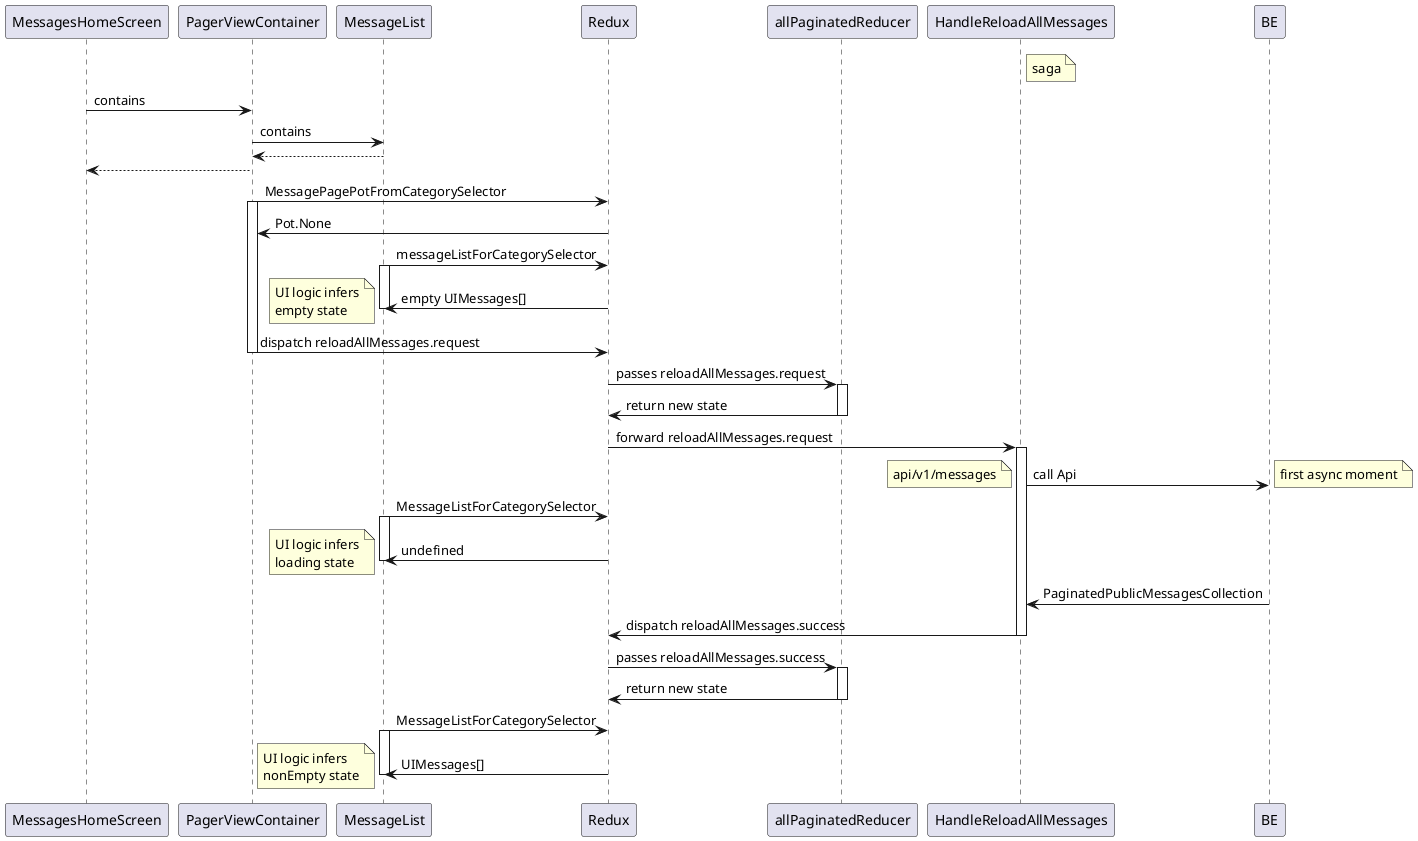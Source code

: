@startuml name ViewMessageList-ioApp
participant MessagesHomeScreen
participant PagerViewContainer
participant MessageList
participant Redux
participant allPaginatedReducer
participant HandleReloadAllMessages
note right of HandleReloadAllMessages
 saga
end note
MessagesHomeScreen -> PagerViewContainer : contains
PagerViewContainer -> MessageList : contains
return
PagerViewContainer-->  MessagesHomeScreen
  PagerViewContainer ->  Redux  : MessagePagePotFromCategorySelector
  activate PagerViewContainer
  Redux -> PagerViewContainer  : Pot.None
    MessageList -> Redux : messageListForCategorySelector
    activate MessageList
    Redux -> MessageList : empty UIMessages[]
    note left
 UI logic infers
 empty state
end note
  deactivate MessageList
  PagerViewContainer -> Redux : dispatch reloadAllMessages.request
deactivate PagerViewContainer
Redux -> allPaginatedReducer ++ : passes reloadAllMessages.request
allPaginatedReducer -> Redux --: return new state
Redux -> HandleReloadAllMessages ++ :  forward reloadAllMessages.request
HandleReloadAllMessages  -> BE : call Api
note left: api/v1/messages
note right: first async moment
MessageList -> Redux : MessageListForCategorySelector
activate MessageList
Redux -> MessageList : undefined
note left
 UI logic infers
 loading state
end note
deactivate MessageList
BE ->HandleReloadAllMessages  : PaginatedPublicMessagesCollection
HandleReloadAllMessages  -> Redux -- : dispatch reloadAllMessages.success
Redux -> allPaginatedReducer ++ : passes reloadAllMessages.success
allPaginatedReducer -> Redux -- : return new state
MessageList -> Redux: MessageListForCategorySelector
activate MessageList
Redux -> MessageList : UIMessages[]
  note left
 UI logic infers
 nonEmpty state
end note
deactivate MessageList
@enduml
